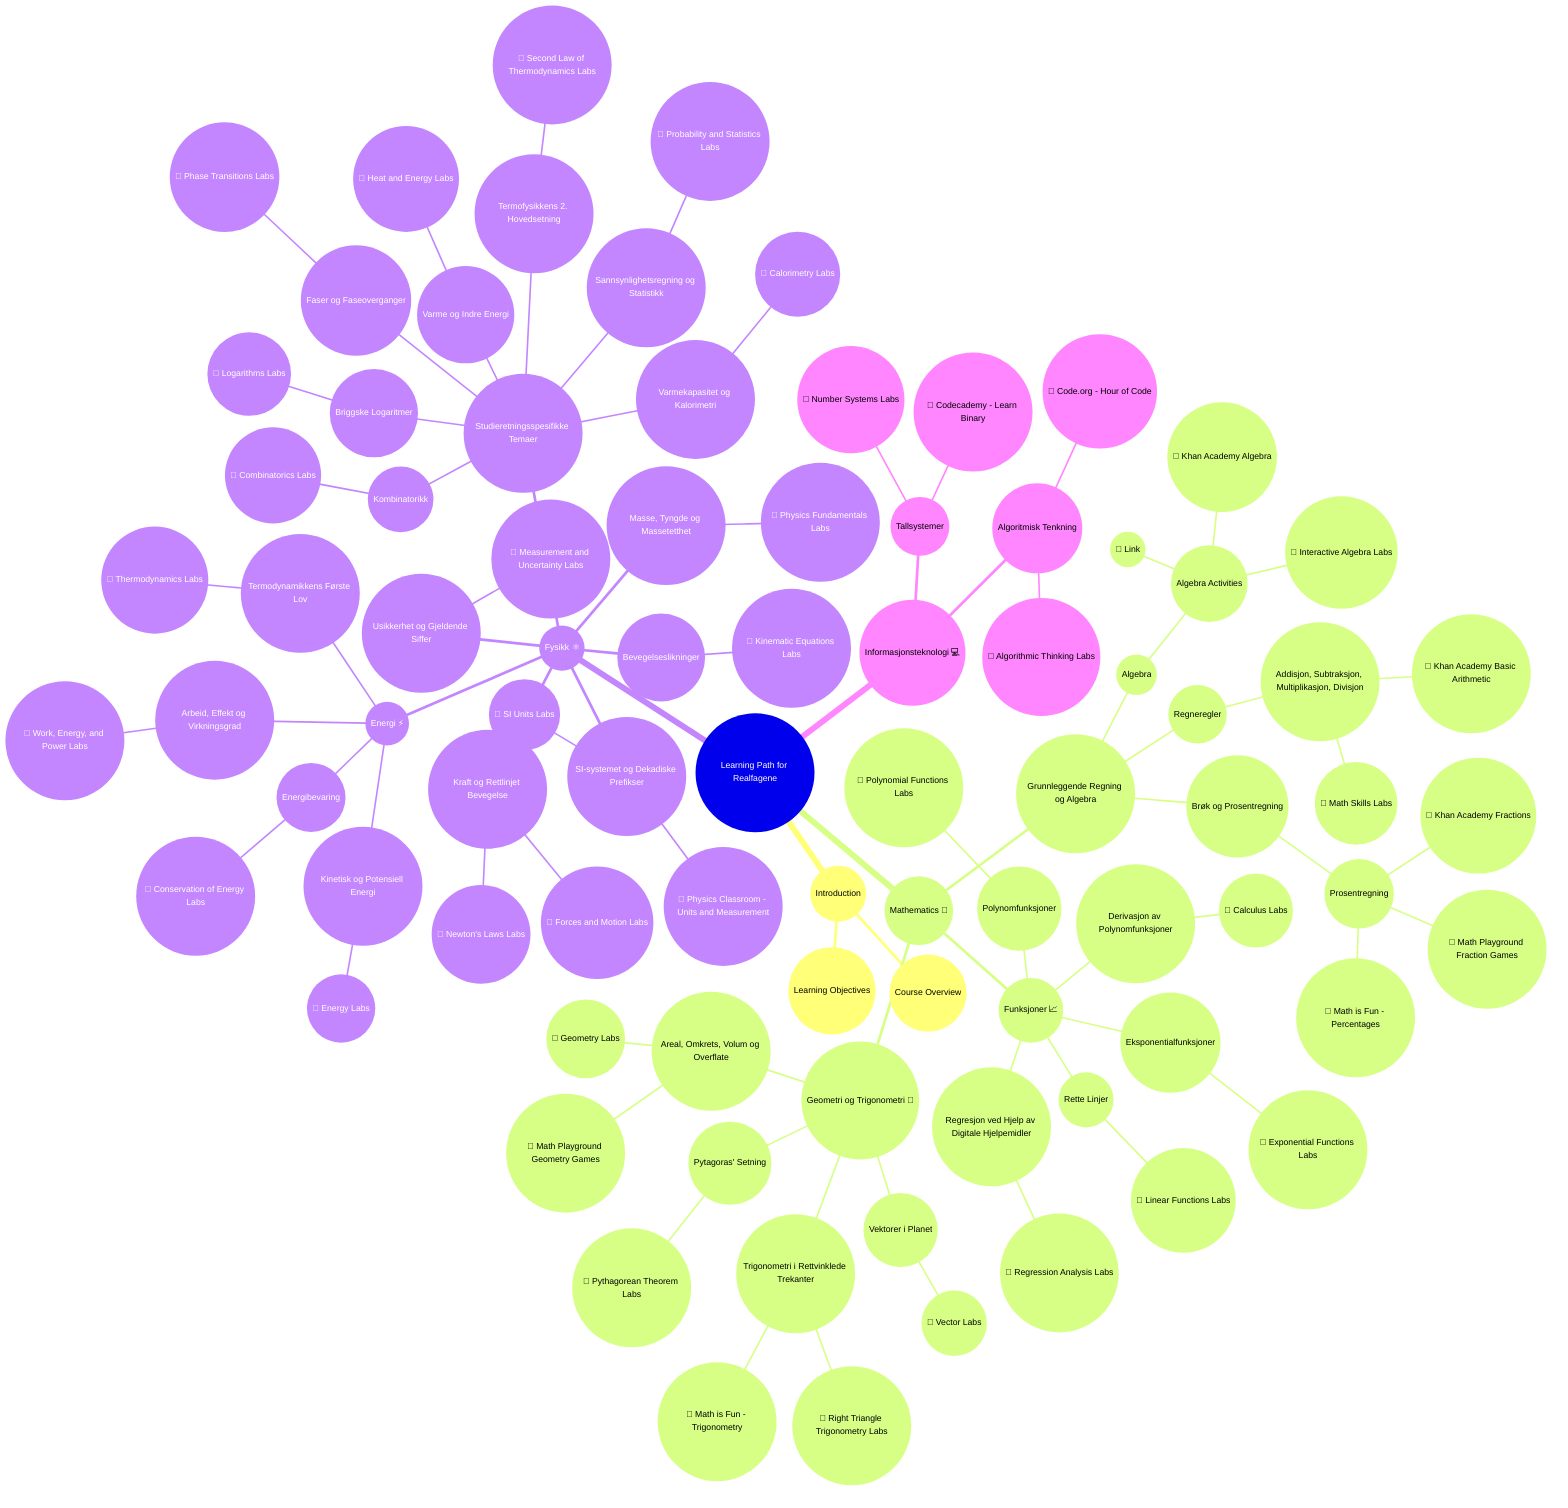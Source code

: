 mindmap
  root((Learning Path for Realfagene))
    Intro((Introduction))
      Overview((Course Overview))
      Objectives((Learning Objectives))
    Matematikk((Mathematics 🧮))
      BasicMath((Grunnleggende Regning og Algebra))
        Algebra((Algebra))
          Activities((Algebra Activities))
            Link1((🔗 Link))
            Link2((🔗 Khan Academy Algebra))
            Link3((🔗 Interactive Algebra Labs))
        Arithmetic((Regneregler))
          AddSubMultDiv((Addisjon, Subtraksjon, Multiplikasjon, Divisjon))
            Link4((🔗 Math Skills Labs))
            Link5((🔗 Khan Academy Basic Arithmetic))
        Fractions((Brøk og Prosentregning))
          Percent((Prosentregning))
            Link6((🔗 Khan Academy Fractions))
            Link7((🔗 Math Playground Fraction Games))
            Link8((🔗 Math is Fun - Percentages))
      Geometry((Geometri og Trigonometri 📐))
        AreaVol((Areal, Omkrets, Volum og Overflate))
          Link9((🔗 Geometry Labs))
          Link10((🔗 Math Playground Geometry Games))
        Pythagoras((Pytagoras' Setning))
          Link11((🔗 Pythagorean Theorem Labs))
        Trigonometry((Trigonometri i Rettvinklede Trekanter))
          Link12((🔗 Right Triangle Trigonometry Labs))
          Link13((🔗 Math is Fun - Trigonometry))
        Vectors((Vektorer i Planet))
          Link14((🔗 Vector Labs))
      Functions((Funksjoner 📈))
        Linear((Rette Linjer))
          Link15((🔗 Linear Functions Labs))
        Polynomial((Polynomfunksjoner))
          Link16((🔗 Polynomial Functions Labs))
        Exponential((Eksponentialfunksjoner))
          Link17((🔗 Exponential Functions Labs))
        Derivation((Derivasjon av Polynomfunksjoner))
          Link18((🔗 Calculus Labs))
        Regression((Regresjon ved Hjelp av Digitale Hjelpemidler))
          Link19((🔗 Regression Analysis Labs))
    Physics((Fysikk ⚛️))
      SIUnits((SI-systemet og Dekadiske Prefikser))
        Link20((🔗 SI Units Labs))
        Link21((🔗 Physics Classroom - Units and Measurement))
      MassDensity((Masse, Tyngde og Massetetthet))
        Link22((🔗 Physics Fundamentals Labs))
      Uncertainty((Usikkerhet og Gjeldende Siffer))
        Link23((🔗 Measurement and Uncertainty Labs))
      Forces((Kraft og Rettlinjet Bevegelse))
        Link24((🔗 Forces and Motion Labs))
        Link25((🔗 Newton's Laws Labs))
      Motion((Bevegelseslikninger))
        Link26((🔗 Kinematic Equations Labs))
      Energy((Energi ⚡))
        WorkPower((Arbeid, Effekt og Virkningsgrad))
          Link27((🔗 Work, Energy, and Power Labs))
        KineticPotential((Kinetisk og Potensiell Energi))
          Link28((🔗 Energy Labs))
        Conservation((Energibevaring))
          Link29((🔗 Conservation of Energy Labs))
        Thermodynamics((Termodynamikkens Første Lov))
          Link30((🔗 Thermodynamics Labs))
      SpecificTopics((Studieretningsspesifikke Temaer))
        Logarithms((Briggske Logaritmer))
          Link31((🔗 Logarithms Labs))
        Combinatorics((Kombinatorikk))
          Link32((🔗 Combinatorics Labs))
        Probability((Sannsynlighetsregning og Statistikk))
          Link33((🔗 Probability and Statistics Labs))
        Phases((Faser og Faseoverganger))
          Link34((🔗 Phase Transitions Labs))
        HeatEnergy((Varme og Indre Energi))
          Link35((🔗 Heat and Energy Labs))
        SecondLaw((Termofysikkens 2. Hovedsetning))
          Link36((🔗 Second Law of Thermodynamics Labs))
        Calorimetry((Varmekapasitet og Kalorimetri))
          Link37((🔗 Calorimetry Labs))
    IT((Informasjonsteknologi 💻))
      NumberSystems((Tallsystemer))
        Link38((🔗 Number Systems Labs))
        Link39((🔗 Codecademy - Learn Binary))
      AlgorithmicThinking((Algoritmisk Tenkning))
        Link40((🔗 Algorithmic Thinking Labs))
        Link41((🔗 Code.org - Hour of Code))
